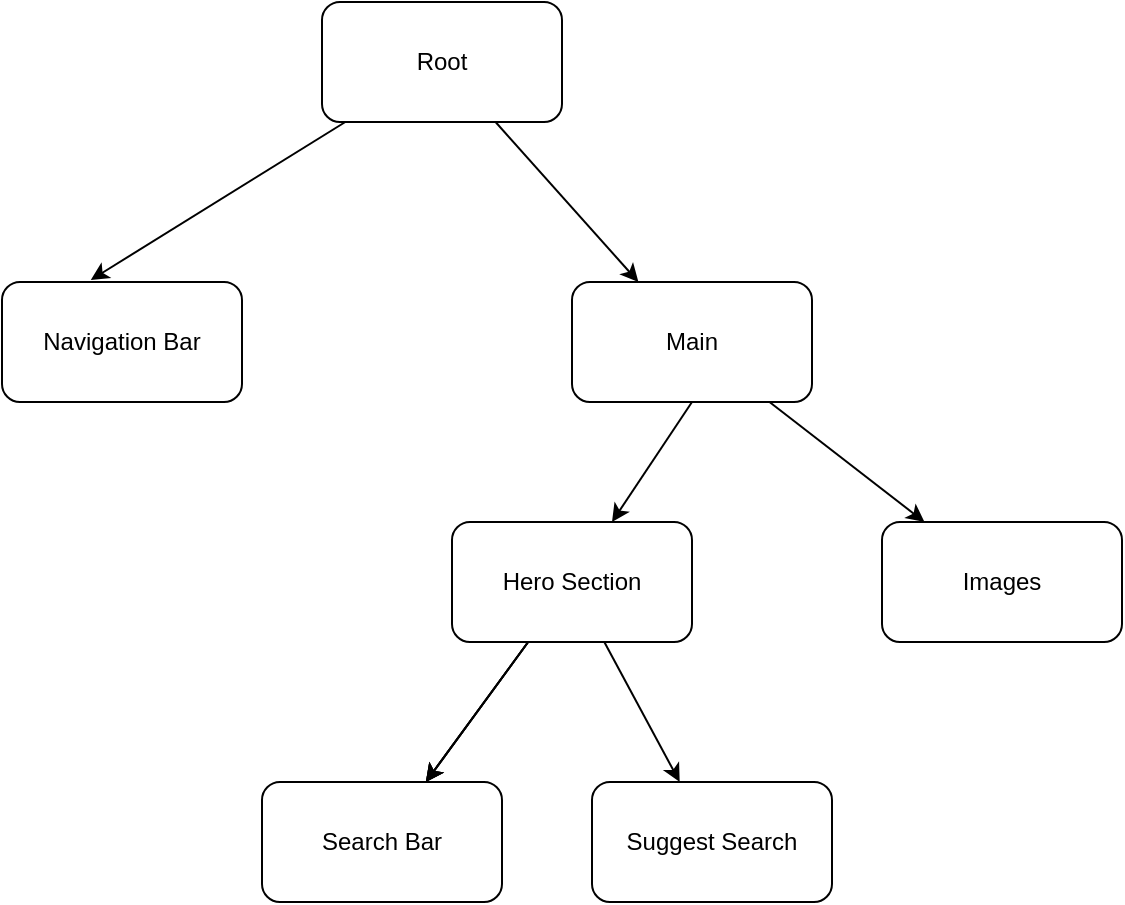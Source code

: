 <mxfile>
    <diagram id="dmD7bTsBrq_dbKNL6XF1" name="Page-1">
        <mxGraphModel dx="852" dy="512" grid="1" gridSize="10" guides="1" tooltips="1" connect="1" arrows="1" fold="1" page="1" pageScale="1" pageWidth="850" pageHeight="1100" math="0" shadow="0">
            <root>
                <mxCell id="0"/>
                <mxCell id="1" parent="0"/>
                <mxCell id="4" style="edgeStyle=none;html=1;entryX=0.37;entryY=-0.017;entryDx=0;entryDy=0;entryPerimeter=0;" edge="1" parent="1" source="2" target="5">
                    <mxGeometry relative="1" as="geometry">
                        <mxPoint x="350" y="230" as="targetPoint"/>
                    </mxGeometry>
                </mxCell>
                <mxCell id="7" value="" style="edgeStyle=none;html=1;" edge="1" parent="1" source="2" target="6">
                    <mxGeometry relative="1" as="geometry"/>
                </mxCell>
                <mxCell id="2" value="Root" style="rounded=1;whiteSpace=wrap;html=1;" vertex="1" parent="1">
                    <mxGeometry x="380" y="80" width="120" height="60" as="geometry"/>
                </mxCell>
                <mxCell id="5" value="Navigation Bar" style="rounded=1;whiteSpace=wrap;html=1;" vertex="1" parent="1">
                    <mxGeometry x="220" y="220" width="120" height="60" as="geometry"/>
                </mxCell>
                <mxCell id="10" value="" style="edgeStyle=none;html=1;exitX=0.5;exitY=1;exitDx=0;exitDy=0;" edge="1" parent="1" source="6" target="9">
                    <mxGeometry relative="1" as="geometry">
                        <mxPoint x="610" y="280" as="sourcePoint"/>
                    </mxGeometry>
                </mxCell>
                <mxCell id="20" style="edgeStyle=none;html=1;" edge="1" parent="1" source="6" target="21">
                    <mxGeometry relative="1" as="geometry">
                        <mxPoint x="650" y="340" as="targetPoint"/>
                    </mxGeometry>
                </mxCell>
                <mxCell id="6" value="Main" style="whiteSpace=wrap;html=1;rounded=1;" vertex="1" parent="1">
                    <mxGeometry x="505" y="220" width="120" height="60" as="geometry"/>
                </mxCell>
                <mxCell id="12" value="" style="edgeStyle=none;html=1;" edge="1" parent="1" source="9" target="11">
                    <mxGeometry relative="1" as="geometry"/>
                </mxCell>
                <mxCell id="16" value="" style="edgeStyle=none;html=1;" edge="1" parent="1" source="9" target="11">
                    <mxGeometry relative="1" as="geometry"/>
                </mxCell>
                <mxCell id="17" value="" style="edgeStyle=none;html=1;" edge="1" parent="1" source="9" target="11">
                    <mxGeometry relative="1" as="geometry"/>
                </mxCell>
                <mxCell id="19" style="edgeStyle=none;html=1;" edge="1" parent="1" source="9" target="18">
                    <mxGeometry relative="1" as="geometry"/>
                </mxCell>
                <mxCell id="9" value="Hero Section" style="whiteSpace=wrap;html=1;rounded=1;" vertex="1" parent="1">
                    <mxGeometry x="445" y="340" width="120" height="60" as="geometry"/>
                </mxCell>
                <mxCell id="11" value="Search Bar" style="whiteSpace=wrap;html=1;rounded=1;" vertex="1" parent="1">
                    <mxGeometry x="350" y="470" width="120" height="60" as="geometry"/>
                </mxCell>
                <mxCell id="18" value="Suggest Search" style="whiteSpace=wrap;html=1;rounded=1;" vertex="1" parent="1">
                    <mxGeometry x="515" y="470" width="120" height="60" as="geometry"/>
                </mxCell>
                <mxCell id="21" value="Images" style="rounded=1;whiteSpace=wrap;html=1;" vertex="1" parent="1">
                    <mxGeometry x="660" y="340" width="120" height="60" as="geometry"/>
                </mxCell>
            </root>
        </mxGraphModel>
    </diagram>
</mxfile>